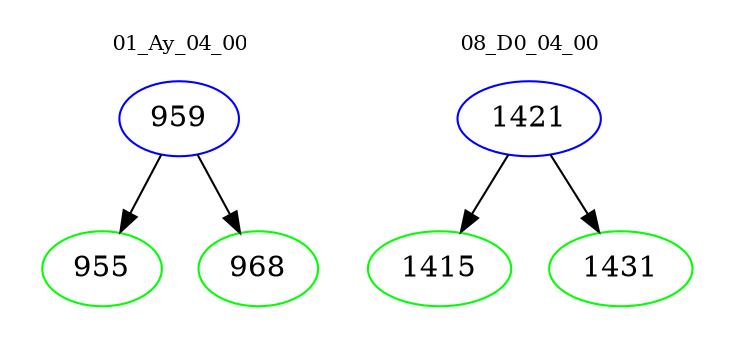 digraph{
subgraph cluster_0 {
color = white
label = "01_Ay_04_00";
fontsize=10;
T0_959 [label="959", color="blue"]
T0_959 -> T0_955 [color="black"]
T0_955 [label="955", color="green"]
T0_959 -> T0_968 [color="black"]
T0_968 [label="968", color="green"]
}
subgraph cluster_1 {
color = white
label = "08_D0_04_00";
fontsize=10;
T1_1421 [label="1421", color="blue"]
T1_1421 -> T1_1415 [color="black"]
T1_1415 [label="1415", color="green"]
T1_1421 -> T1_1431 [color="black"]
T1_1431 [label="1431", color="green"]
}
}

